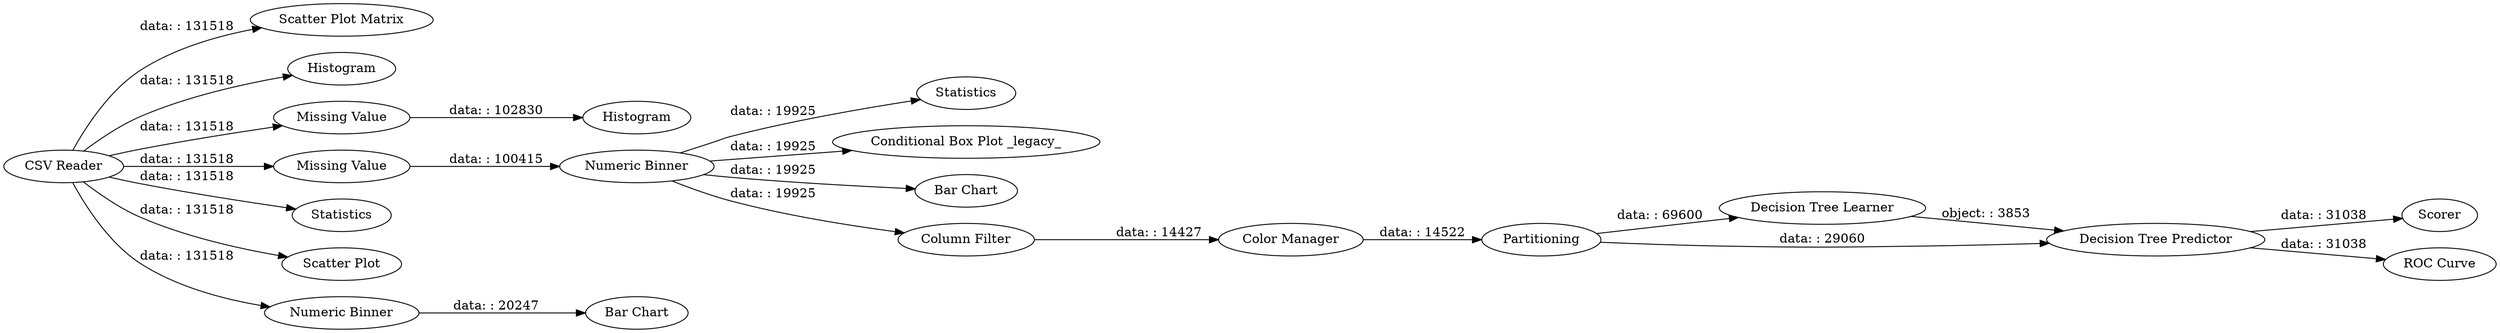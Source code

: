 digraph {
	"4725361974861308109_1" [label="CSV Reader"]
	"4725361974861308109_15" [label=Statistics]
	"4725361974861308109_20" [label="Decision Tree Learner"]
	"4725361974861308109_8" [label="Numeric Binner"]
	"4725361974861308109_9" [label="Conditional Box Plot _legacy_"]
	"4725361974861308109_23" [label=Scorer]
	"4725361974861308109_18" [label="Color Manager"]
	"4725361974861308109_21" [label="Decision Tree Predictor"]
	"4725361974861308109_12" [label=Histogram]
	"4725361974861308109_19" [label=Partitioning]
	"4725361974861308109_22" [label="ROC Curve"]
	"4725361974861308109_4" [label="Scatter Plot Matrix"]
	"4725361974861308109_2" [label=Histogram]
	"4725361974861308109_11" [label="Missing Value"]
	"4725361974861308109_16" [label="Bar Chart"]
	"4725361974861308109_10" [label="Bar Chart"]
	"4725361974861308109_13" [label="Missing Value"]
	"4725361974861308109_14" [label=Statistics]
	"4725361974861308109_3" [label="Scatter Plot"]
	"4725361974861308109_7" [label="Numeric Binner"]
	"4725361974861308109_17" [label="Column Filter"]
	"4725361974861308109_18" -> "4725361974861308109_19" [label="data: : 14522"]
	"4725361974861308109_1" -> "4725361974861308109_3" [label="data: : 131518"]
	"4725361974861308109_11" -> "4725361974861308109_12" [label="data: : 102830"]
	"4725361974861308109_21" -> "4725361974861308109_22" [label="data: : 31038"]
	"4725361974861308109_1" -> "4725361974861308109_11" [label="data: : 131518"]
	"4725361974861308109_21" -> "4725361974861308109_23" [label="data: : 31038"]
	"4725361974861308109_8" -> "4725361974861308109_17" [label="data: : 19925"]
	"4725361974861308109_20" -> "4725361974861308109_21" [label="object: : 3853"]
	"4725361974861308109_8" -> "4725361974861308109_9" [label="data: : 19925"]
	"4725361974861308109_8" -> "4725361974861308109_15" [label="data: : 19925"]
	"4725361974861308109_19" -> "4725361974861308109_20" [label="data: : 69600"]
	"4725361974861308109_1" -> "4725361974861308109_13" [label="data: : 131518"]
	"4725361974861308109_13" -> "4725361974861308109_8" [label="data: : 100415"]
	"4725361974861308109_8" -> "4725361974861308109_16" [label="data: : 19925"]
	"4725361974861308109_17" -> "4725361974861308109_18" [label="data: : 14427"]
	"4725361974861308109_1" -> "4725361974861308109_14" [label="data: : 131518"]
	"4725361974861308109_1" -> "4725361974861308109_4" [label="data: : 131518"]
	"4725361974861308109_19" -> "4725361974861308109_21" [label="data: : 29060"]
	"4725361974861308109_1" -> "4725361974861308109_7" [label="data: : 131518"]
	"4725361974861308109_1" -> "4725361974861308109_2" [label="data: : 131518"]
	"4725361974861308109_7" -> "4725361974861308109_10" [label="data: : 20247"]
	rankdir=LR
}
